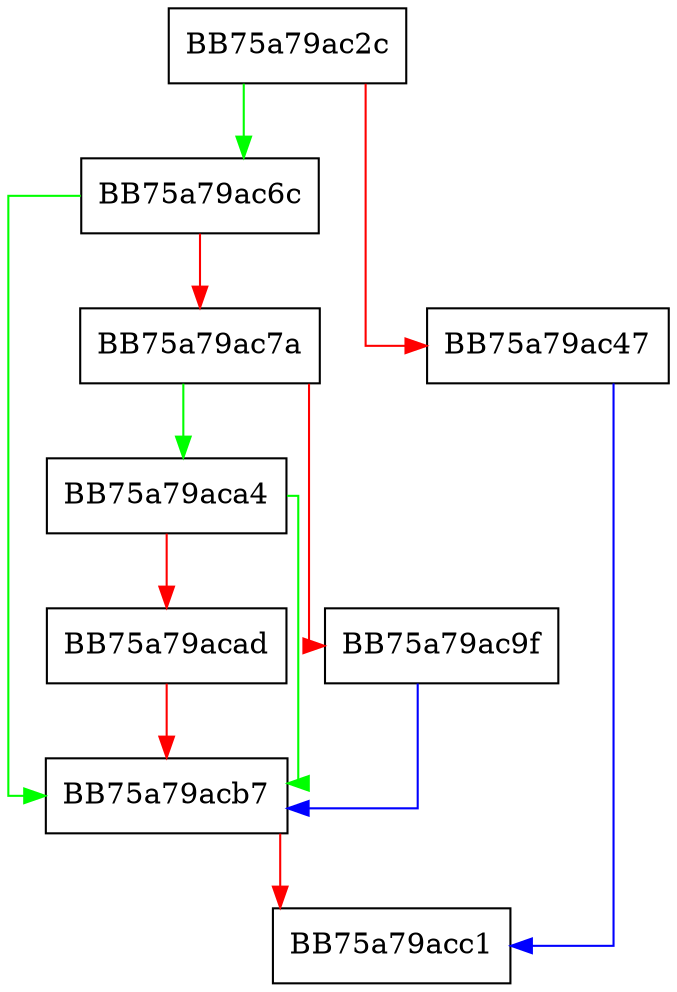 digraph _fclose_nolock_internal {
  node [shape="box"];
  graph [splines=ortho];
  BB75a79ac2c -> BB75a79ac6c [color="green"];
  BB75a79ac2c -> BB75a79ac47 [color="red"];
  BB75a79ac47 -> BB75a79acc1 [color="blue"];
  BB75a79ac6c -> BB75a79acb7 [color="green"];
  BB75a79ac6c -> BB75a79ac7a [color="red"];
  BB75a79ac7a -> BB75a79aca4 [color="green"];
  BB75a79ac7a -> BB75a79ac9f [color="red"];
  BB75a79ac9f -> BB75a79acb7 [color="blue"];
  BB75a79aca4 -> BB75a79acb7 [color="green"];
  BB75a79aca4 -> BB75a79acad [color="red"];
  BB75a79acad -> BB75a79acb7 [color="red"];
  BB75a79acb7 -> BB75a79acc1 [color="red"];
}